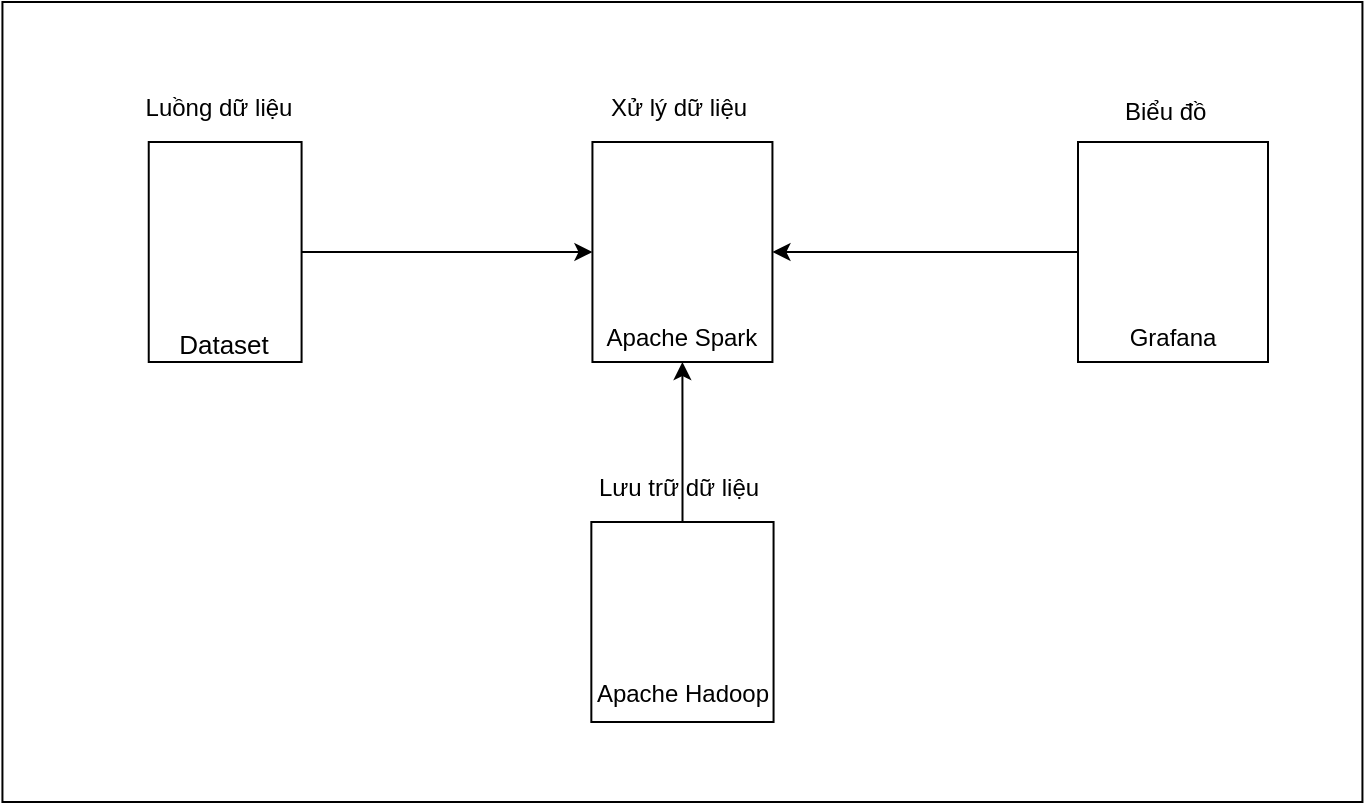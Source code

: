 <mxfile version="24.4.0" type="github">
  <diagram name="Page-1" id="77QlX9B5QSOT9iROhKbY">
    <mxGraphModel dx="1434" dy="780" grid="1" gridSize="10" guides="1" tooltips="1" connect="1" arrows="1" fold="1" page="1" pageScale="1" pageWidth="850" pageHeight="1100" math="0" shadow="0">
      <root>
        <mxCell id="0" />
        <mxCell id="1" parent="0" />
        <mxCell id="Mjx7lTo89Cnap4eM9-SY-1" value="" style="rounded=0;html=1;whiteSpace=wrap;" vertex="1" parent="1">
          <mxGeometry x="72.22" y="30" width="680" height="400" as="geometry" />
        </mxCell>
        <mxCell id="Mjx7lTo89Cnap4eM9-SY-4" value="" style="shape=image;verticalLabelPosition=bottom;labelBackgroundColor=default;verticalAlign=top;aspect=fixed;imageAspect=0;image=https://www.blognone.com/sites/default/files/externals/815ffa6557ecfea1f4c45406cb5dd60c.png;" vertex="1" parent="1">
          <mxGeometry x="350" y="110" width="124.44" height="70" as="geometry" />
        </mxCell>
        <mxCell id="Mjx7lTo89Cnap4eM9-SY-7" value="" style="shape=image;verticalLabelPosition=bottom;labelBackgroundColor=default;verticalAlign=top;aspect=fixed;imageAspect=0;image=https://www.skedler.com/blog/wp-content/uploads/2021/08/grafana-logo.png;" vertex="1" parent="1">
          <mxGeometry x="610" y="130" width="90" height="45" as="geometry" />
        </mxCell>
        <mxCell id="Mjx7lTo89Cnap4eM9-SY-8" value="" style="shape=image;verticalLabelPosition=bottom;labelBackgroundColor=default;verticalAlign=top;aspect=fixed;imageAspect=0;image=https://static-00.iconduck.com/assets.00/dataset-icon-1610x2048-skonoew2.png;" vertex="1" parent="1">
          <mxGeometry x="160" y="115" width="47.15" height="60" as="geometry" />
        </mxCell>
        <mxCell id="Mjx7lTo89Cnap4eM9-SY-20" style="edgeStyle=orthogonalEdgeStyle;rounded=0;orthogonalLoop=1;jettySize=auto;html=1;" edge="1" parent="1" source="Mjx7lTo89Cnap4eM9-SY-10" target="Mjx7lTo89Cnap4eM9-SY-12">
          <mxGeometry relative="1" as="geometry" />
        </mxCell>
        <mxCell id="Mjx7lTo89Cnap4eM9-SY-10" value="&lt;div style=&quot;font-size: 13px;&quot;&gt;&lt;font face=&quot;Comic Sans MS&quot; style=&quot;font-size: 13px;&quot;&gt;&lt;br&gt;&lt;/font&gt;&lt;/div&gt;&lt;div style=&quot;font-size: 13px;&quot;&gt;&lt;font face=&quot;jRZ_hLCkR11SajK1UYCL&quot; style=&quot;font-size: 13px;&quot;&gt;&lt;br&gt;&lt;/font&gt;&lt;/div&gt;&lt;div style=&quot;font-size: 13px;&quot;&gt;&lt;font face=&quot;jRZ_hLCkR11SajK1UYCL&quot; style=&quot;font-size: 13px;&quot;&gt;&lt;br&gt;&lt;/font&gt;&lt;/div&gt;&lt;div style=&quot;font-size: 13px;&quot;&gt;&lt;font face=&quot;jRZ_hLCkR11SajK1UYCL&quot; style=&quot;font-size: 13px;&quot;&gt;&lt;br&gt;&lt;/font&gt;&lt;/div&gt;&lt;div style=&quot;font-size: 13px;&quot;&gt;&lt;font face=&quot;jRZ_hLCkR11SajK1UYCL&quot; style=&quot;font-size: 13px;&quot;&gt;&lt;br&gt;&lt;/font&gt;&lt;/div&gt;&lt;div style=&quot;font-size: 13px;&quot;&gt;&lt;font face=&quot;jRZ_hLCkR11SajK1UYCL&quot; style=&quot;font-size: 13px;&quot;&gt;&lt;br&gt;&lt;/font&gt;&lt;/div&gt;&lt;div style=&quot;font-size: 13px;&quot;&gt;&lt;font style=&quot;font-size: 13px;&quot;&gt;Dataset&lt;/font&gt;&lt;/div&gt;" style="rounded=0;whiteSpace=wrap;html=1;fillColor=none;" vertex="1" parent="1">
          <mxGeometry x="145.37" y="100" width="76.42" height="110" as="geometry" />
        </mxCell>
        <mxCell id="Mjx7lTo89Cnap4eM9-SY-12" value="&lt;div&gt;&lt;font face=&quot;Helvetica&quot;&gt;&lt;br&gt;&lt;/font&gt;&lt;/div&gt;&lt;div&gt;&lt;font face=&quot;BejTbtJbiQdJo2xUKbsl&quot;&gt;&lt;br&gt;&lt;/font&gt;&lt;/div&gt;&lt;div&gt;&lt;font face=&quot;BejTbtJbiQdJo2xUKbsl&quot;&gt;&lt;br&gt;&lt;/font&gt;&lt;/div&gt;&lt;div&gt;&lt;font face=&quot;BejTbtJbiQdJo2xUKbsl&quot;&gt;&lt;br&gt;&lt;/font&gt;&lt;/div&gt;&lt;div&gt;&lt;font face=&quot;BejTbtJbiQdJo2xUKbsl&quot;&gt;&lt;br&gt;&lt;/font&gt;&lt;/div&gt;&lt;div&gt;&lt;br&gt;&lt;/div&gt;&lt;div&gt;&lt;font face=&quot;Helvetica&quot;&gt;Apache Spark&lt;/font&gt;&lt;/div&gt;" style="rounded=0;whiteSpace=wrap;html=1;fillColor=none;" vertex="1" parent="1">
          <mxGeometry x="367.22" y="100" width="90" height="110" as="geometry" />
        </mxCell>
        <mxCell id="Mjx7lTo89Cnap4eM9-SY-26" style="edgeStyle=orthogonalEdgeStyle;rounded=0;orthogonalLoop=1;jettySize=auto;html=1;entryX=1;entryY=0.5;entryDx=0;entryDy=0;" edge="1" parent="1" source="Mjx7lTo89Cnap4eM9-SY-13" target="Mjx7lTo89Cnap4eM9-SY-12">
          <mxGeometry relative="1" as="geometry" />
        </mxCell>
        <mxCell id="Mjx7lTo89Cnap4eM9-SY-13" value="&lt;div&gt;&lt;br&gt;&lt;/div&gt;&lt;div&gt;&lt;br&gt;&lt;/div&gt;&lt;div&gt;&lt;br&gt;&lt;/div&gt;&lt;div&gt;&lt;br&gt;&lt;/div&gt;&lt;div&gt;&lt;br&gt;&lt;/div&gt;&lt;div&gt;&lt;br&gt;&lt;/div&gt;&lt;div&gt;Grafana&lt;/div&gt;" style="rounded=0;whiteSpace=wrap;html=1;fillColor=none;" vertex="1" parent="1">
          <mxGeometry x="610" y="100" width="95" height="110" as="geometry" />
        </mxCell>
        <mxCell id="Mjx7lTo89Cnap4eM9-SY-14" value="Biểu đồ&amp;nbsp;" style="text;html=1;align=center;verticalAlign=middle;resizable=0;points=[];autosize=1;strokeColor=none;fillColor=none;" vertex="1" parent="1">
          <mxGeometry x="620" y="70" width="70" height="30" as="geometry" />
        </mxCell>
        <mxCell id="Mjx7lTo89Cnap4eM9-SY-15" value="Xử lý dữ liệu" style="text;html=1;align=center;verticalAlign=middle;resizable=0;points=[];autosize=1;strokeColor=none;fillColor=none;" vertex="1" parent="1">
          <mxGeometry x="365" y="68" width="90" height="30" as="geometry" />
        </mxCell>
        <mxCell id="Mjx7lTo89Cnap4eM9-SY-16" value="Luồng dữ liệu" style="text;html=1;align=center;verticalAlign=middle;resizable=0;points=[];autosize=1;strokeColor=none;fillColor=none;" vertex="1" parent="1">
          <mxGeometry x="130" y="68" width="100" height="30" as="geometry" />
        </mxCell>
        <mxCell id="Mjx7lTo89Cnap4eM9-SY-17" value="" style="shape=image;verticalLabelPosition=bottom;labelBackgroundColor=default;verticalAlign=top;aspect=fixed;imageAspect=0;image=https://topdev.vn/blog/wp-content/uploads/2019/06/Hadoop.jpg;" vertex="1" parent="1">
          <mxGeometry x="374.36" y="300" width="82.86" height="55.19" as="geometry" />
        </mxCell>
        <mxCell id="Mjx7lTo89Cnap4eM9-SY-25" style="edgeStyle=orthogonalEdgeStyle;rounded=0;orthogonalLoop=1;jettySize=auto;html=1;" edge="1" parent="1" source="Mjx7lTo89Cnap4eM9-SY-18" target="Mjx7lTo89Cnap4eM9-SY-12">
          <mxGeometry relative="1" as="geometry" />
        </mxCell>
        <mxCell id="Mjx7lTo89Cnap4eM9-SY-18" value="&lt;div&gt;&lt;br&gt;&lt;/div&gt;&lt;div&gt;&lt;br&gt;&lt;/div&gt;&lt;div&gt;&lt;br&gt;&lt;/div&gt;&lt;div&gt;&lt;br&gt;&lt;/div&gt;&lt;div&gt;&lt;br&gt;&lt;/div&gt;&lt;div&gt;Apache Hadoop&lt;/div&gt;" style="rounded=0;whiteSpace=wrap;html=1;fillColor=none;" vertex="1" parent="1">
          <mxGeometry x="366.67" y="290" width="91.11" height="100" as="geometry" />
        </mxCell>
        <mxCell id="Mjx7lTo89Cnap4eM9-SY-19" value="Lưu trữ dữ liệu" style="text;html=1;align=center;verticalAlign=middle;resizable=0;points=[];autosize=1;strokeColor=none;fillColor=none;" vertex="1" parent="1">
          <mxGeometry x="360" y="258" width="100" height="30" as="geometry" />
        </mxCell>
        <mxCell id="Mjx7lTo89Cnap4eM9-SY-28" value="" style="shape=image;verticalLabelPosition=bottom;labelBackgroundColor=default;verticalAlign=top;aspect=fixed;imageAspect=0;image=https://techvccloud.mediacdn.vn/2018/10/15/kubernetes-15395717142261348450270-0-57-799-1479-crop-1539571719483162513005.png;" vertex="1" parent="1">
          <mxGeometry x="565" y="326.09" width="185" height="103.91" as="geometry" />
        </mxCell>
        <mxCell id="Mjx7lTo89Cnap4eM9-SY-29" value="" style="shape=image;verticalLabelPosition=bottom;labelBackgroundColor=default;verticalAlign=top;aspect=fixed;imageAspect=0;image=https://miro.medium.com/v2/resize:fit:684/1*XF6UMNpSu77WpUm8EsSP0w.png;" vertex="1" parent="1">
          <mxGeometry x="440" y="280" width="44" height="36.28" as="geometry" />
        </mxCell>
        <mxCell id="Mjx7lTo89Cnap4eM9-SY-30" value="" style="shape=image;verticalLabelPosition=bottom;labelBackgroundColor=default;verticalAlign=top;aspect=fixed;imageAspect=0;image=https://miro.medium.com/v2/resize:fit:684/1*XF6UMNpSu77WpUm8EsSP0w.png;" vertex="1" parent="1">
          <mxGeometry x="440" y="90" width="44" height="36.28" as="geometry" />
        </mxCell>
        <mxCell id="Mjx7lTo89Cnap4eM9-SY-31" value="" style="shape=image;verticalLabelPosition=bottom;labelBackgroundColor=default;verticalAlign=top;aspect=fixed;imageAspect=0;image=https://miro.medium.com/v2/resize:fit:684/1*XF6UMNpSu77WpUm8EsSP0w.png;" vertex="1" parent="1">
          <mxGeometry x="680" y="90" width="44" height="36.28" as="geometry" />
        </mxCell>
      </root>
    </mxGraphModel>
  </diagram>
</mxfile>

